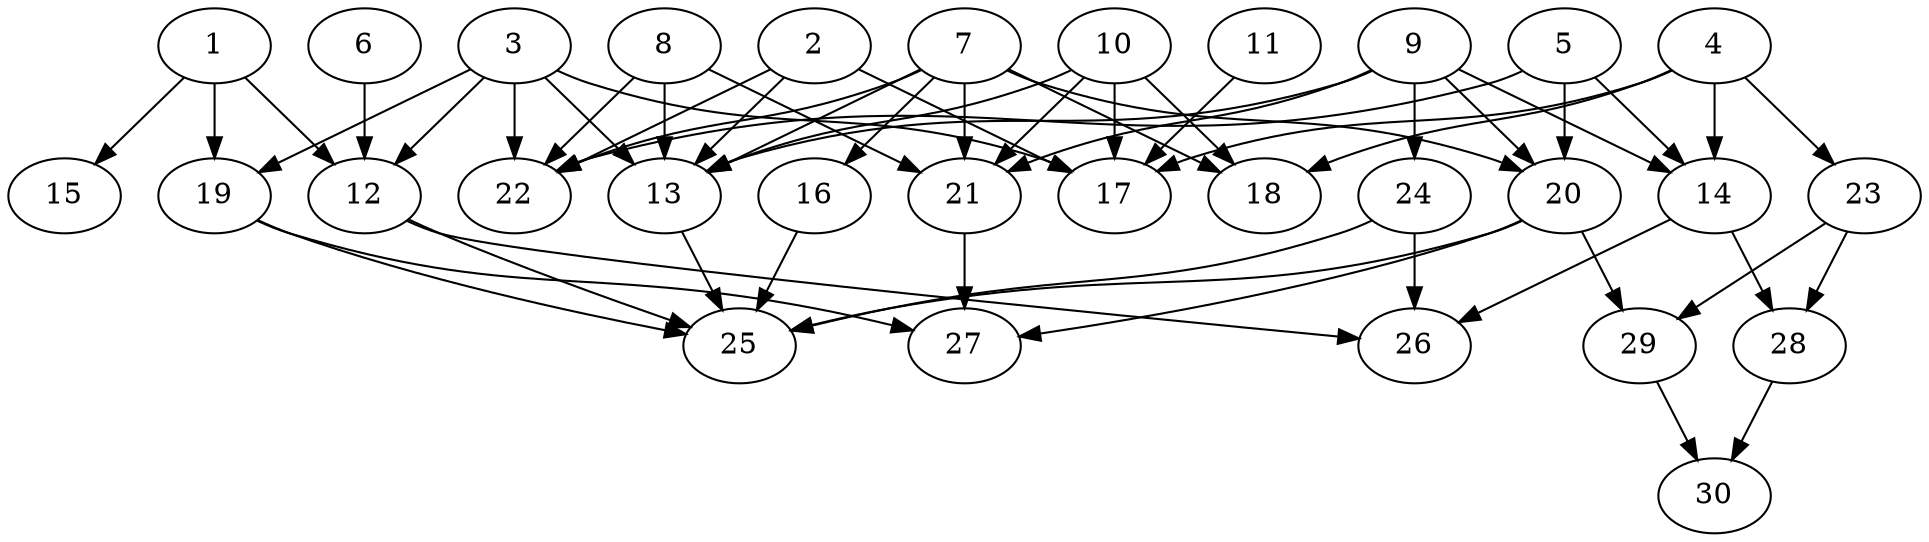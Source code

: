 // DAG automatically generated by daggen at Thu Oct  3 14:04:18 2019
// ./daggen --dot -n 30 --ccr 0.5 --fat 0.7 --regular 0.5 --density 0.5 --mindata 5242880 --maxdata 52428800 
digraph G {
  1 [size="21161984", alpha="0.10", expect_size="10580992"] 
  1 -> 12 [size ="10580992"]
  1 -> 15 [size ="10580992"]
  1 -> 19 [size ="10580992"]
  2 [size="34936832", alpha="0.01", expect_size="17468416"] 
  2 -> 13 [size ="17468416"]
  2 -> 17 [size ="17468416"]
  2 -> 22 [size ="17468416"]
  3 [size="48250880", alpha="0.12", expect_size="24125440"] 
  3 -> 12 [size ="24125440"]
  3 -> 13 [size ="24125440"]
  3 -> 17 [size ="24125440"]
  3 -> 19 [size ="24125440"]
  3 -> 22 [size ="24125440"]
  4 [size="39862272", alpha="0.10", expect_size="19931136"] 
  4 -> 14 [size ="19931136"]
  4 -> 17 [size ="19931136"]
  4 -> 18 [size ="19931136"]
  4 -> 23 [size ="19931136"]
  5 [size="53338112", alpha="0.14", expect_size="26669056"] 
  5 -> 14 [size ="26669056"]
  5 -> 20 [size ="26669056"]
  5 -> 22 [size ="26669056"]
  6 [size="11876352", alpha="0.11", expect_size="5938176"] 
  6 -> 12 [size ="5938176"]
  7 [size="11689984", alpha="0.20", expect_size="5844992"] 
  7 -> 13 [size ="5844992"]
  7 -> 16 [size ="5844992"]
  7 -> 18 [size ="5844992"]
  7 -> 20 [size ="5844992"]
  7 -> 21 [size ="5844992"]
  7 -> 22 [size ="5844992"]
  8 [size="63545344", alpha="0.00", expect_size="31772672"] 
  8 -> 13 [size ="31772672"]
  8 -> 21 [size ="31772672"]
  8 -> 22 [size ="31772672"]
  9 [size="61227008", alpha="0.04", expect_size="30613504"] 
  9 -> 13 [size ="30613504"]
  9 -> 14 [size ="30613504"]
  9 -> 20 [size ="30613504"]
  9 -> 21 [size ="30613504"]
  9 -> 24 [size ="30613504"]
  10 [size="28932096", alpha="0.05", expect_size="14466048"] 
  10 -> 13 [size ="14466048"]
  10 -> 17 [size ="14466048"]
  10 -> 18 [size ="14466048"]
  10 -> 21 [size ="14466048"]
  11 [size="76406784", alpha="0.16", expect_size="38203392"] 
  11 -> 17 [size ="38203392"]
  12 [size="31014912", alpha="0.07", expect_size="15507456"] 
  12 -> 25 [size ="15507456"]
  12 -> 26 [size ="15507456"]
  13 [size="34676736", alpha="0.14", expect_size="17338368"] 
  13 -> 25 [size ="17338368"]
  14 [size="92895232", alpha="0.04", expect_size="46447616"] 
  14 -> 26 [size ="46447616"]
  14 -> 28 [size ="46447616"]
  15 [size="47564800", alpha="0.08", expect_size="23782400"] 
  16 [size="17584128", alpha="0.11", expect_size="8792064"] 
  16 -> 25 [size ="8792064"]
  17 [size="69728256", alpha="0.17", expect_size="34864128"] 
  18 [size="67551232", alpha="0.08", expect_size="33775616"] 
  19 [size="69326848", alpha="0.18", expect_size="34663424"] 
  19 -> 25 [size ="34663424"]
  19 -> 27 [size ="34663424"]
  20 [size="88064000", alpha="0.04", expect_size="44032000"] 
  20 -> 25 [size ="44032000"]
  20 -> 27 [size ="44032000"]
  20 -> 29 [size ="44032000"]
  21 [size="16713728", alpha="0.13", expect_size="8356864"] 
  21 -> 27 [size ="8356864"]
  22 [size="92127232", alpha="0.07", expect_size="46063616"] 
  23 [size="31758336", alpha="0.09", expect_size="15879168"] 
  23 -> 28 [size ="15879168"]
  23 -> 29 [size ="15879168"]
  24 [size="98215936", alpha="0.18", expect_size="49107968"] 
  24 -> 25 [size ="49107968"]
  24 -> 26 [size ="49107968"]
  25 [size="24713216", alpha="0.15", expect_size="12356608"] 
  26 [size="61427712", alpha="0.13", expect_size="30713856"] 
  27 [size="17698816", alpha="0.11", expect_size="8849408"] 
  28 [size="95799296", alpha="0.20", expect_size="47899648"] 
  28 -> 30 [size ="47899648"]
  29 [size="39038976", alpha="0.20", expect_size="19519488"] 
  29 -> 30 [size ="19519488"]
  30 [size="28667904", alpha="0.04", expect_size="14333952"] 
}
